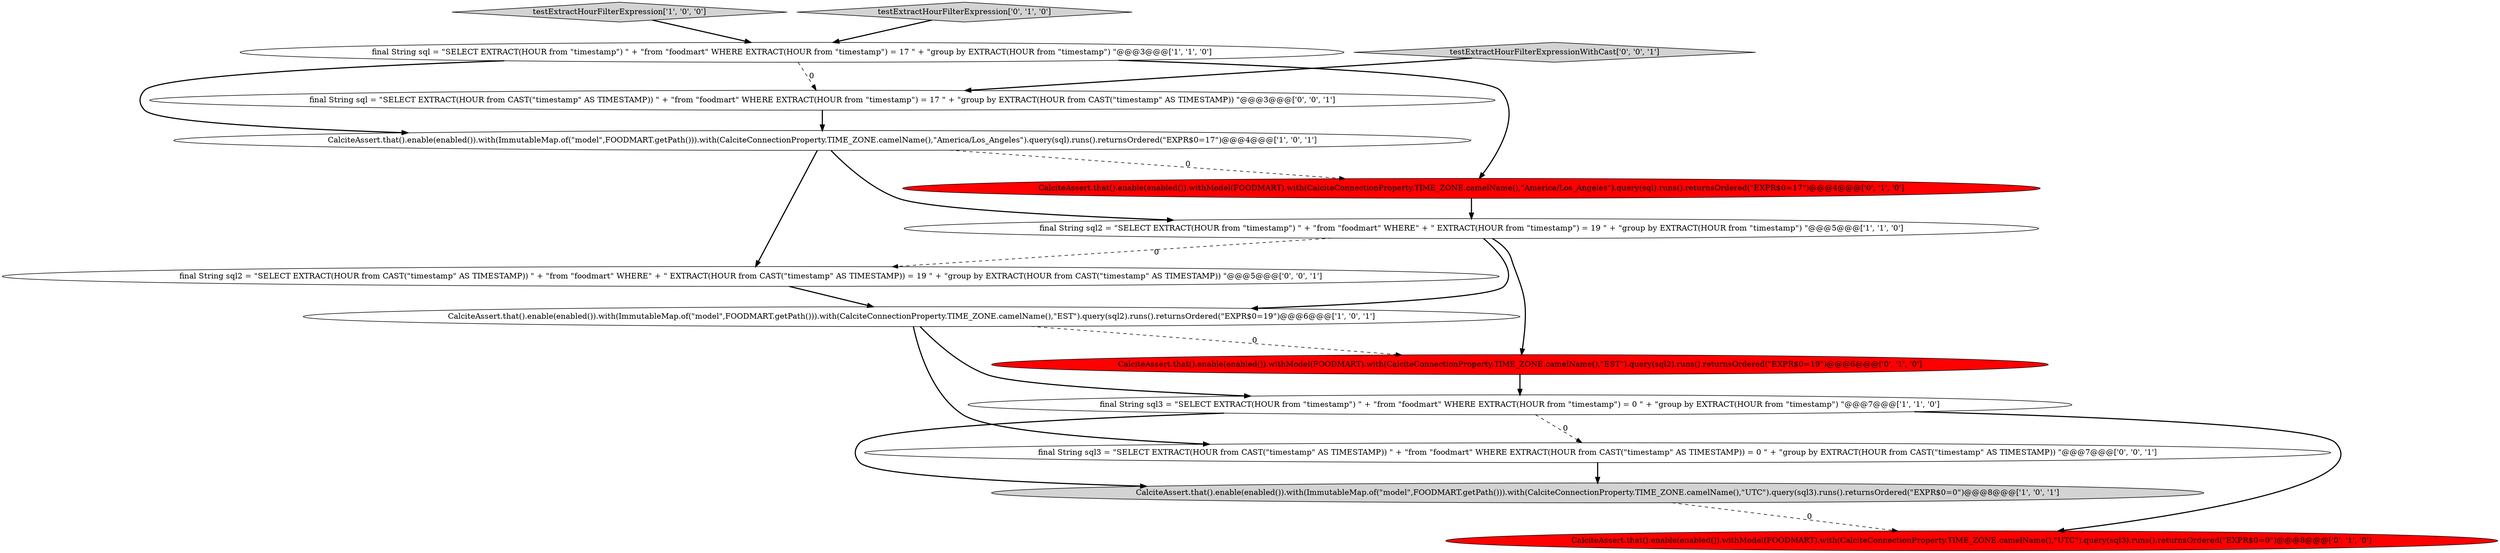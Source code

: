digraph {
2 [style = filled, label = "final String sql = \"SELECT EXTRACT(HOUR from \"timestamp\") \" + \"from \"foodmart\" WHERE EXTRACT(HOUR from \"timestamp\") = 17 \" + \"group by EXTRACT(HOUR from \"timestamp\") \"@@@3@@@['1', '1', '0']", fillcolor = white, shape = ellipse image = "AAA0AAABBB1BBB"];
8 [style = filled, label = "CalciteAssert.that().enable(enabled()).withModel(FOODMART).with(CalciteConnectionProperty.TIME_ZONE.camelName(),\"UTC\").query(sql3).runs().returnsOrdered(\"EXPR$0=0\")@@@8@@@['0', '1', '0']", fillcolor = red, shape = ellipse image = "AAA1AAABBB2BBB"];
10 [style = filled, label = "CalciteAssert.that().enable(enabled()).withModel(FOODMART).with(CalciteConnectionProperty.TIME_ZONE.camelName(),\"America/Los_Angeles\").query(sql).runs().returnsOrdered(\"EXPR$0=17\")@@@4@@@['0', '1', '0']", fillcolor = red, shape = ellipse image = "AAA1AAABBB2BBB"];
5 [style = filled, label = "CalciteAssert.that().enable(enabled()).with(ImmutableMap.of(\"model\",FOODMART.getPath())).with(CalciteConnectionProperty.TIME_ZONE.camelName(),\"UTC\").query(sql3).runs().returnsOrdered(\"EXPR$0=0\")@@@8@@@['1', '0', '1']", fillcolor = lightgray, shape = ellipse image = "AAA0AAABBB1BBB"];
14 [style = filled, label = "testExtractHourFilterExpressionWithCast['0', '0', '1']", fillcolor = lightgray, shape = diamond image = "AAA0AAABBB3BBB"];
1 [style = filled, label = "testExtractHourFilterExpression['1', '0', '0']", fillcolor = lightgray, shape = diamond image = "AAA0AAABBB1BBB"];
3 [style = filled, label = "CalciteAssert.that().enable(enabled()).with(ImmutableMap.of(\"model\",FOODMART.getPath())).with(CalciteConnectionProperty.TIME_ZONE.camelName(),\"EST\").query(sql2).runs().returnsOrdered(\"EXPR$0=19\")@@@6@@@['1', '0', '1']", fillcolor = white, shape = ellipse image = "AAA0AAABBB1BBB"];
4 [style = filled, label = "CalciteAssert.that().enable(enabled()).with(ImmutableMap.of(\"model\",FOODMART.getPath())).with(CalciteConnectionProperty.TIME_ZONE.camelName(),\"America/Los_Angeles\").query(sql).runs().returnsOrdered(\"EXPR$0=17\")@@@4@@@['1', '0', '1']", fillcolor = white, shape = ellipse image = "AAA0AAABBB1BBB"];
7 [style = filled, label = "testExtractHourFilterExpression['0', '1', '0']", fillcolor = lightgray, shape = diamond image = "AAA0AAABBB2BBB"];
9 [style = filled, label = "CalciteAssert.that().enable(enabled()).withModel(FOODMART).with(CalciteConnectionProperty.TIME_ZONE.camelName(),\"EST\").query(sql2).runs().returnsOrdered(\"EXPR$0=19\")@@@6@@@['0', '1', '0']", fillcolor = red, shape = ellipse image = "AAA1AAABBB2BBB"];
11 [style = filled, label = "final String sql = \"SELECT EXTRACT(HOUR from CAST(\"timestamp\" AS TIMESTAMP)) \" + \"from \"foodmart\" WHERE EXTRACT(HOUR from \"timestamp\") = 17 \" + \"group by EXTRACT(HOUR from CAST(\"timestamp\" AS TIMESTAMP)) \"@@@3@@@['0', '0', '1']", fillcolor = white, shape = ellipse image = "AAA0AAABBB3BBB"];
6 [style = filled, label = "final String sql2 = \"SELECT EXTRACT(HOUR from \"timestamp\") \" + \"from \"foodmart\" WHERE\" + \" EXTRACT(HOUR from \"timestamp\") = 19 \" + \"group by EXTRACT(HOUR from \"timestamp\") \"@@@5@@@['1', '1', '0']", fillcolor = white, shape = ellipse image = "AAA0AAABBB1BBB"];
13 [style = filled, label = "final String sql2 = \"SELECT EXTRACT(HOUR from CAST(\"timestamp\" AS TIMESTAMP)) \" + \"from \"foodmart\" WHERE\" + \" EXTRACT(HOUR from CAST(\"timestamp\" AS TIMESTAMP)) = 19 \" + \"group by EXTRACT(HOUR from CAST(\"timestamp\" AS TIMESTAMP)) \"@@@5@@@['0', '0', '1']", fillcolor = white, shape = ellipse image = "AAA0AAABBB3BBB"];
0 [style = filled, label = "final String sql3 = \"SELECT EXTRACT(HOUR from \"timestamp\") \" + \"from \"foodmart\" WHERE EXTRACT(HOUR from \"timestamp\") = 0 \" + \"group by EXTRACT(HOUR from \"timestamp\") \"@@@7@@@['1', '1', '0']", fillcolor = white, shape = ellipse image = "AAA0AAABBB1BBB"];
12 [style = filled, label = "final String sql3 = \"SELECT EXTRACT(HOUR from CAST(\"timestamp\" AS TIMESTAMP)) \" + \"from \"foodmart\" WHERE EXTRACT(HOUR from CAST(\"timestamp\" AS TIMESTAMP)) = 0 \" + \"group by EXTRACT(HOUR from CAST(\"timestamp\" AS TIMESTAMP)) \"@@@7@@@['0', '0', '1']", fillcolor = white, shape = ellipse image = "AAA0AAABBB3BBB"];
6->3 [style = bold, label=""];
9->0 [style = bold, label=""];
12->5 [style = bold, label=""];
4->6 [style = bold, label=""];
11->4 [style = bold, label=""];
4->13 [style = bold, label=""];
3->12 [style = bold, label=""];
0->12 [style = dashed, label="0"];
2->10 [style = bold, label=""];
2->4 [style = bold, label=""];
10->6 [style = bold, label=""];
3->0 [style = bold, label=""];
6->13 [style = dashed, label="0"];
13->3 [style = bold, label=""];
3->9 [style = dashed, label="0"];
7->2 [style = bold, label=""];
0->8 [style = bold, label=""];
5->8 [style = dashed, label="0"];
2->11 [style = dashed, label="0"];
1->2 [style = bold, label=""];
6->9 [style = bold, label=""];
4->10 [style = dashed, label="0"];
14->11 [style = bold, label=""];
0->5 [style = bold, label=""];
}
